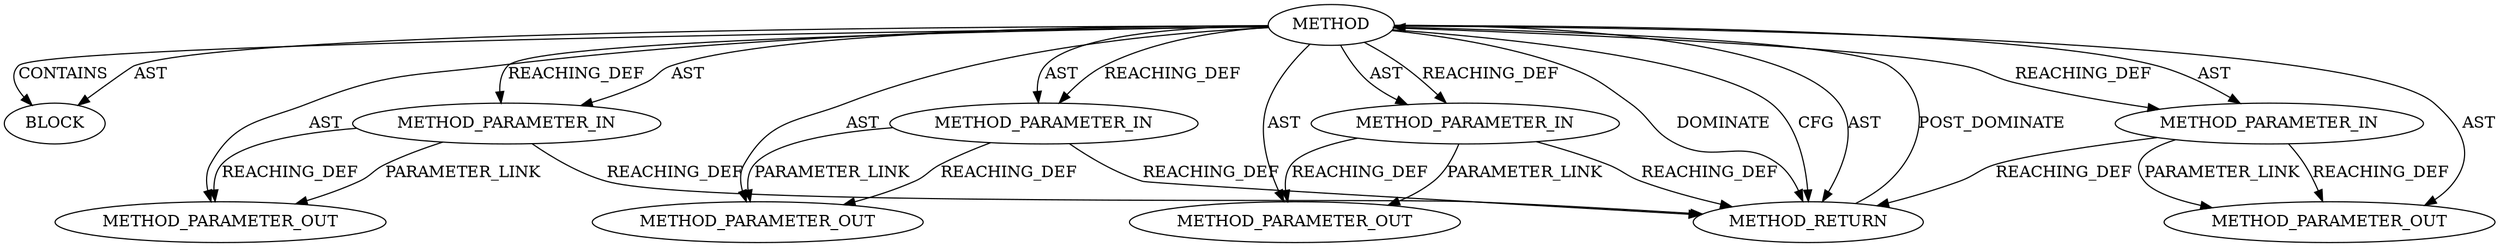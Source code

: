 digraph {
  12099 [label=METHOD AST_PARENT_TYPE="NAMESPACE_BLOCK" AST_PARENT_FULL_NAME="<global>" ORDER=0 CODE="<empty>" FULL_NAME="dout" IS_EXTERNAL=true FILENAME="<empty>" SIGNATURE="" NAME="dout"]
  12104 [label=BLOCK ORDER=1 ARGUMENT_INDEX=1 CODE="<empty>" TYPE_FULL_NAME="ANY"]
  12102 [label=METHOD_PARAMETER_IN ORDER=3 CODE="p3" IS_VARIADIC=false TYPE_FULL_NAME="ANY" EVALUATION_STRATEGY="BY_VALUE" INDEX=3 NAME="p3"]
  12103 [label=METHOD_PARAMETER_IN ORDER=4 CODE="p4" IS_VARIADIC=false TYPE_FULL_NAME="ANY" EVALUATION_STRATEGY="BY_VALUE" INDEX=4 NAME="p4"]
  13340 [label=METHOD_PARAMETER_OUT ORDER=3 CODE="p3" IS_VARIADIC=false TYPE_FULL_NAME="ANY" EVALUATION_STRATEGY="BY_VALUE" INDEX=3 NAME="p3"]
  12101 [label=METHOD_PARAMETER_IN ORDER=2 CODE="p2" IS_VARIADIC=false TYPE_FULL_NAME="ANY" EVALUATION_STRATEGY="BY_VALUE" INDEX=2 NAME="p2"]
  13339 [label=METHOD_PARAMETER_OUT ORDER=2 CODE="p2" IS_VARIADIC=false TYPE_FULL_NAME="ANY" EVALUATION_STRATEGY="BY_VALUE" INDEX=2 NAME="p2"]
  13341 [label=METHOD_PARAMETER_OUT ORDER=4 CODE="p4" IS_VARIADIC=false TYPE_FULL_NAME="ANY" EVALUATION_STRATEGY="BY_VALUE" INDEX=4 NAME="p4"]
  13338 [label=METHOD_PARAMETER_OUT ORDER=1 CODE="p1" IS_VARIADIC=false TYPE_FULL_NAME="ANY" EVALUATION_STRATEGY="BY_VALUE" INDEX=1 NAME="p1"]
  12105 [label=METHOD_RETURN ORDER=2 CODE="RET" TYPE_FULL_NAME="ANY" EVALUATION_STRATEGY="BY_VALUE"]
  12100 [label=METHOD_PARAMETER_IN ORDER=1 CODE="p1" IS_VARIADIC=false TYPE_FULL_NAME="ANY" EVALUATION_STRATEGY="BY_VALUE" INDEX=1 NAME="p1"]
  12100 -> 12105 [label=REACHING_DEF VARIABLE="p1"]
  12099 -> 12101 [label=AST ]
  12099 -> 13340 [label=AST ]
  12099 -> 12102 [label=REACHING_DEF VARIABLE=""]
  12105 -> 12099 [label=POST_DOMINATE ]
  12099 -> 12105 [label=DOMINATE ]
  12099 -> 12104 [label=CONTAINS ]
  12099 -> 12103 [label=AST ]
  12099 -> 13338 [label=AST ]
  12099 -> 12105 [label=CFG ]
  12101 -> 13339 [label=PARAMETER_LINK ]
  12102 -> 13340 [label=REACHING_DEF VARIABLE="p3"]
  12102 -> 13340 [label=PARAMETER_LINK ]
  12099 -> 12101 [label=REACHING_DEF VARIABLE=""]
  12099 -> 13341 [label=AST ]
  12099 -> 12104 [label=AST ]
  12099 -> 12100 [label=AST ]
  12099 -> 12105 [label=AST ]
  12103 -> 13341 [label=REACHING_DEF VARIABLE="p4"]
  12103 -> 12105 [label=REACHING_DEF VARIABLE="p4"]
  12100 -> 13338 [label=REACHING_DEF VARIABLE="p1"]
  12100 -> 13338 [label=PARAMETER_LINK ]
  12101 -> 13339 [label=REACHING_DEF VARIABLE="p2"]
  12099 -> 12103 [label=REACHING_DEF VARIABLE=""]
  12103 -> 13341 [label=PARAMETER_LINK ]
  12099 -> 13339 [label=AST ]
  12099 -> 12100 [label=REACHING_DEF VARIABLE=""]
  12101 -> 12105 [label=REACHING_DEF VARIABLE="p2"]
  12099 -> 12102 [label=AST ]
  12102 -> 12105 [label=REACHING_DEF VARIABLE="p3"]
}
